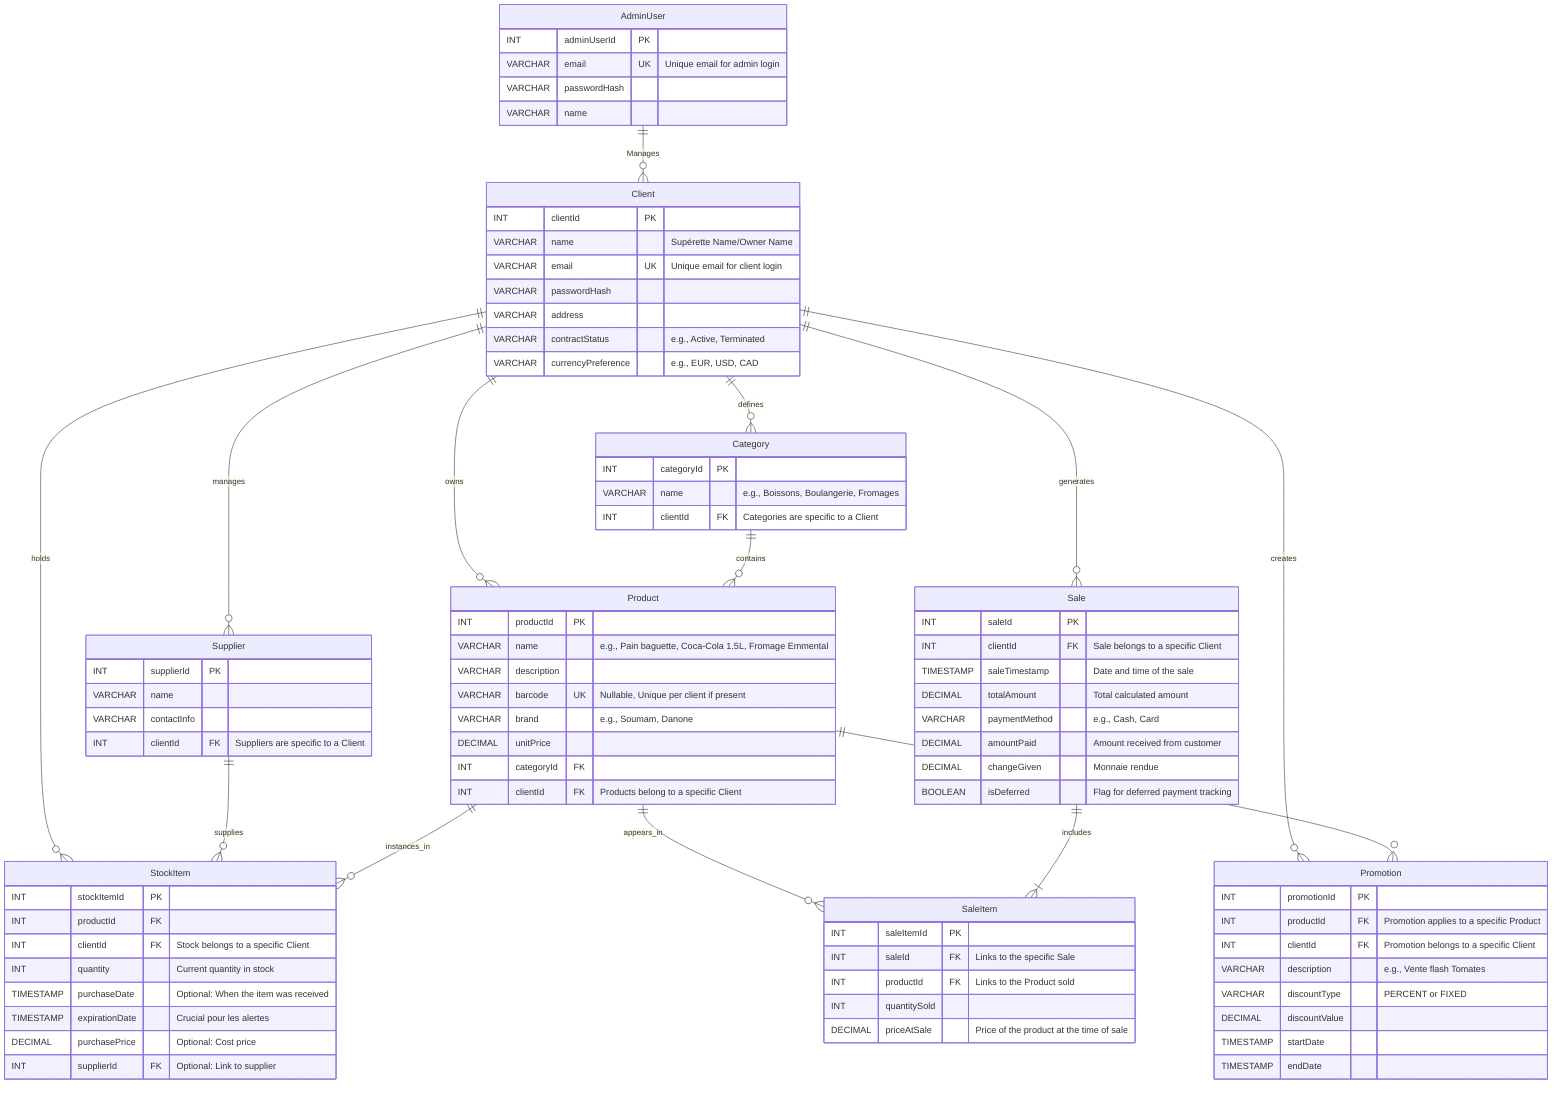 erDiagram
    AdminUser {
        INT adminUserId PK
        VARCHAR email UK "Unique email for admin login"
        VARCHAR passwordHash
        VARCHAR name
    }

    Client {
        INT clientId PK
        VARCHAR name "Supérette Name/Owner Name"
        VARCHAR email UK "Unique email for client login"
        VARCHAR passwordHash
        VARCHAR address
        VARCHAR contractStatus "e.g., Active, Terminated"
        VARCHAR currencyPreference "e.g., EUR, USD, CAD"
    }

    Supplier {
        INT supplierId PK
        VARCHAR name
        VARCHAR contactInfo
        INT clientId FK "Suppliers are specific to a Client"
    }

    Category {
        INT categoryId PK
        VARCHAR name "e.g., Boissons, Boulangerie, Fromages"
        INT clientId FK "Categories are specific to a Client"
    }

    Product {
        INT productId PK
        VARCHAR name "e.g., Pain baguette, Coca-Cola 1.5L, Fromage Emmental"
        VARCHAR description
        VARCHAR barcode UK "Nullable, Unique per client if present"
        VARCHAR brand "e.g., Soumam, Danone"
        DECIMAL unitPrice
        INT categoryId FK
        INT clientId FK "Products belong to a specific Client"
    }

    StockItem {
        INT stockItemId PK
        INT productId FK
        INT clientId FK "Stock belongs to a specific Client"
        INT quantity "Current quantity in stock"
        TIMESTAMP purchaseDate "Optional: When the item was received"
        TIMESTAMP expirationDate "Crucial pour les alertes"
        DECIMAL purchasePrice "Optional: Cost price"
        INT supplierId FK "Optional: Link to supplier"
    }

    Sale {
        INT saleId PK
        INT clientId FK "Sale belongs to a specific Client"
        TIMESTAMP saleTimestamp "Date and time of the sale"
        DECIMAL totalAmount "Total calculated amount"
        VARCHAR paymentMethod "e.g., Cash, Card"
        DECIMAL amountPaid "Amount received from customer"
        DECIMAL changeGiven "Monnaie rendue"
        BOOLEAN isDeferred "Flag for deferred payment tracking"
    }

    SaleItem {
        INT saleItemId PK
        INT saleId FK "Links to the specific Sale"
        INT productId FK "Links to the Product sold"
        INT quantitySold
        DECIMAL priceAtSale "Price of the product at the time of sale"
    }

    Promotion {
        INT promotionId PK
        INT productId FK "Promotion applies to a specific Product"
        INT clientId FK "Promotion belongs to a specific Client"
        VARCHAR description "e.g., Vente flash Tomates"
        VARCHAR discountType "PERCENT or FIXED"
        DECIMAL discountValue
        TIMESTAMP startDate
        TIMESTAMP endDate
    }

    Client ||--o{ Supplier : "manages"
    Client ||--o{ Category : "defines"
    Client ||--o{ Product : "owns"
    Client ||--o{ StockItem : "holds"
    Client ||--o{ Sale : "generates"
    Client ||--o{ Promotion : "creates"
    Category ||--o{ Product : "contains"
    Supplier ||--o{ StockItem : "supplies"
    Product ||--o{ StockItem : "instances_in"
    Product ||--o{ SaleItem : "appears_in"
    Product ||--o{ Promotion : "applies_to"
    Sale ||--|{ SaleItem : "includes"
    AdminUser ||--o{ Client : "Manages"